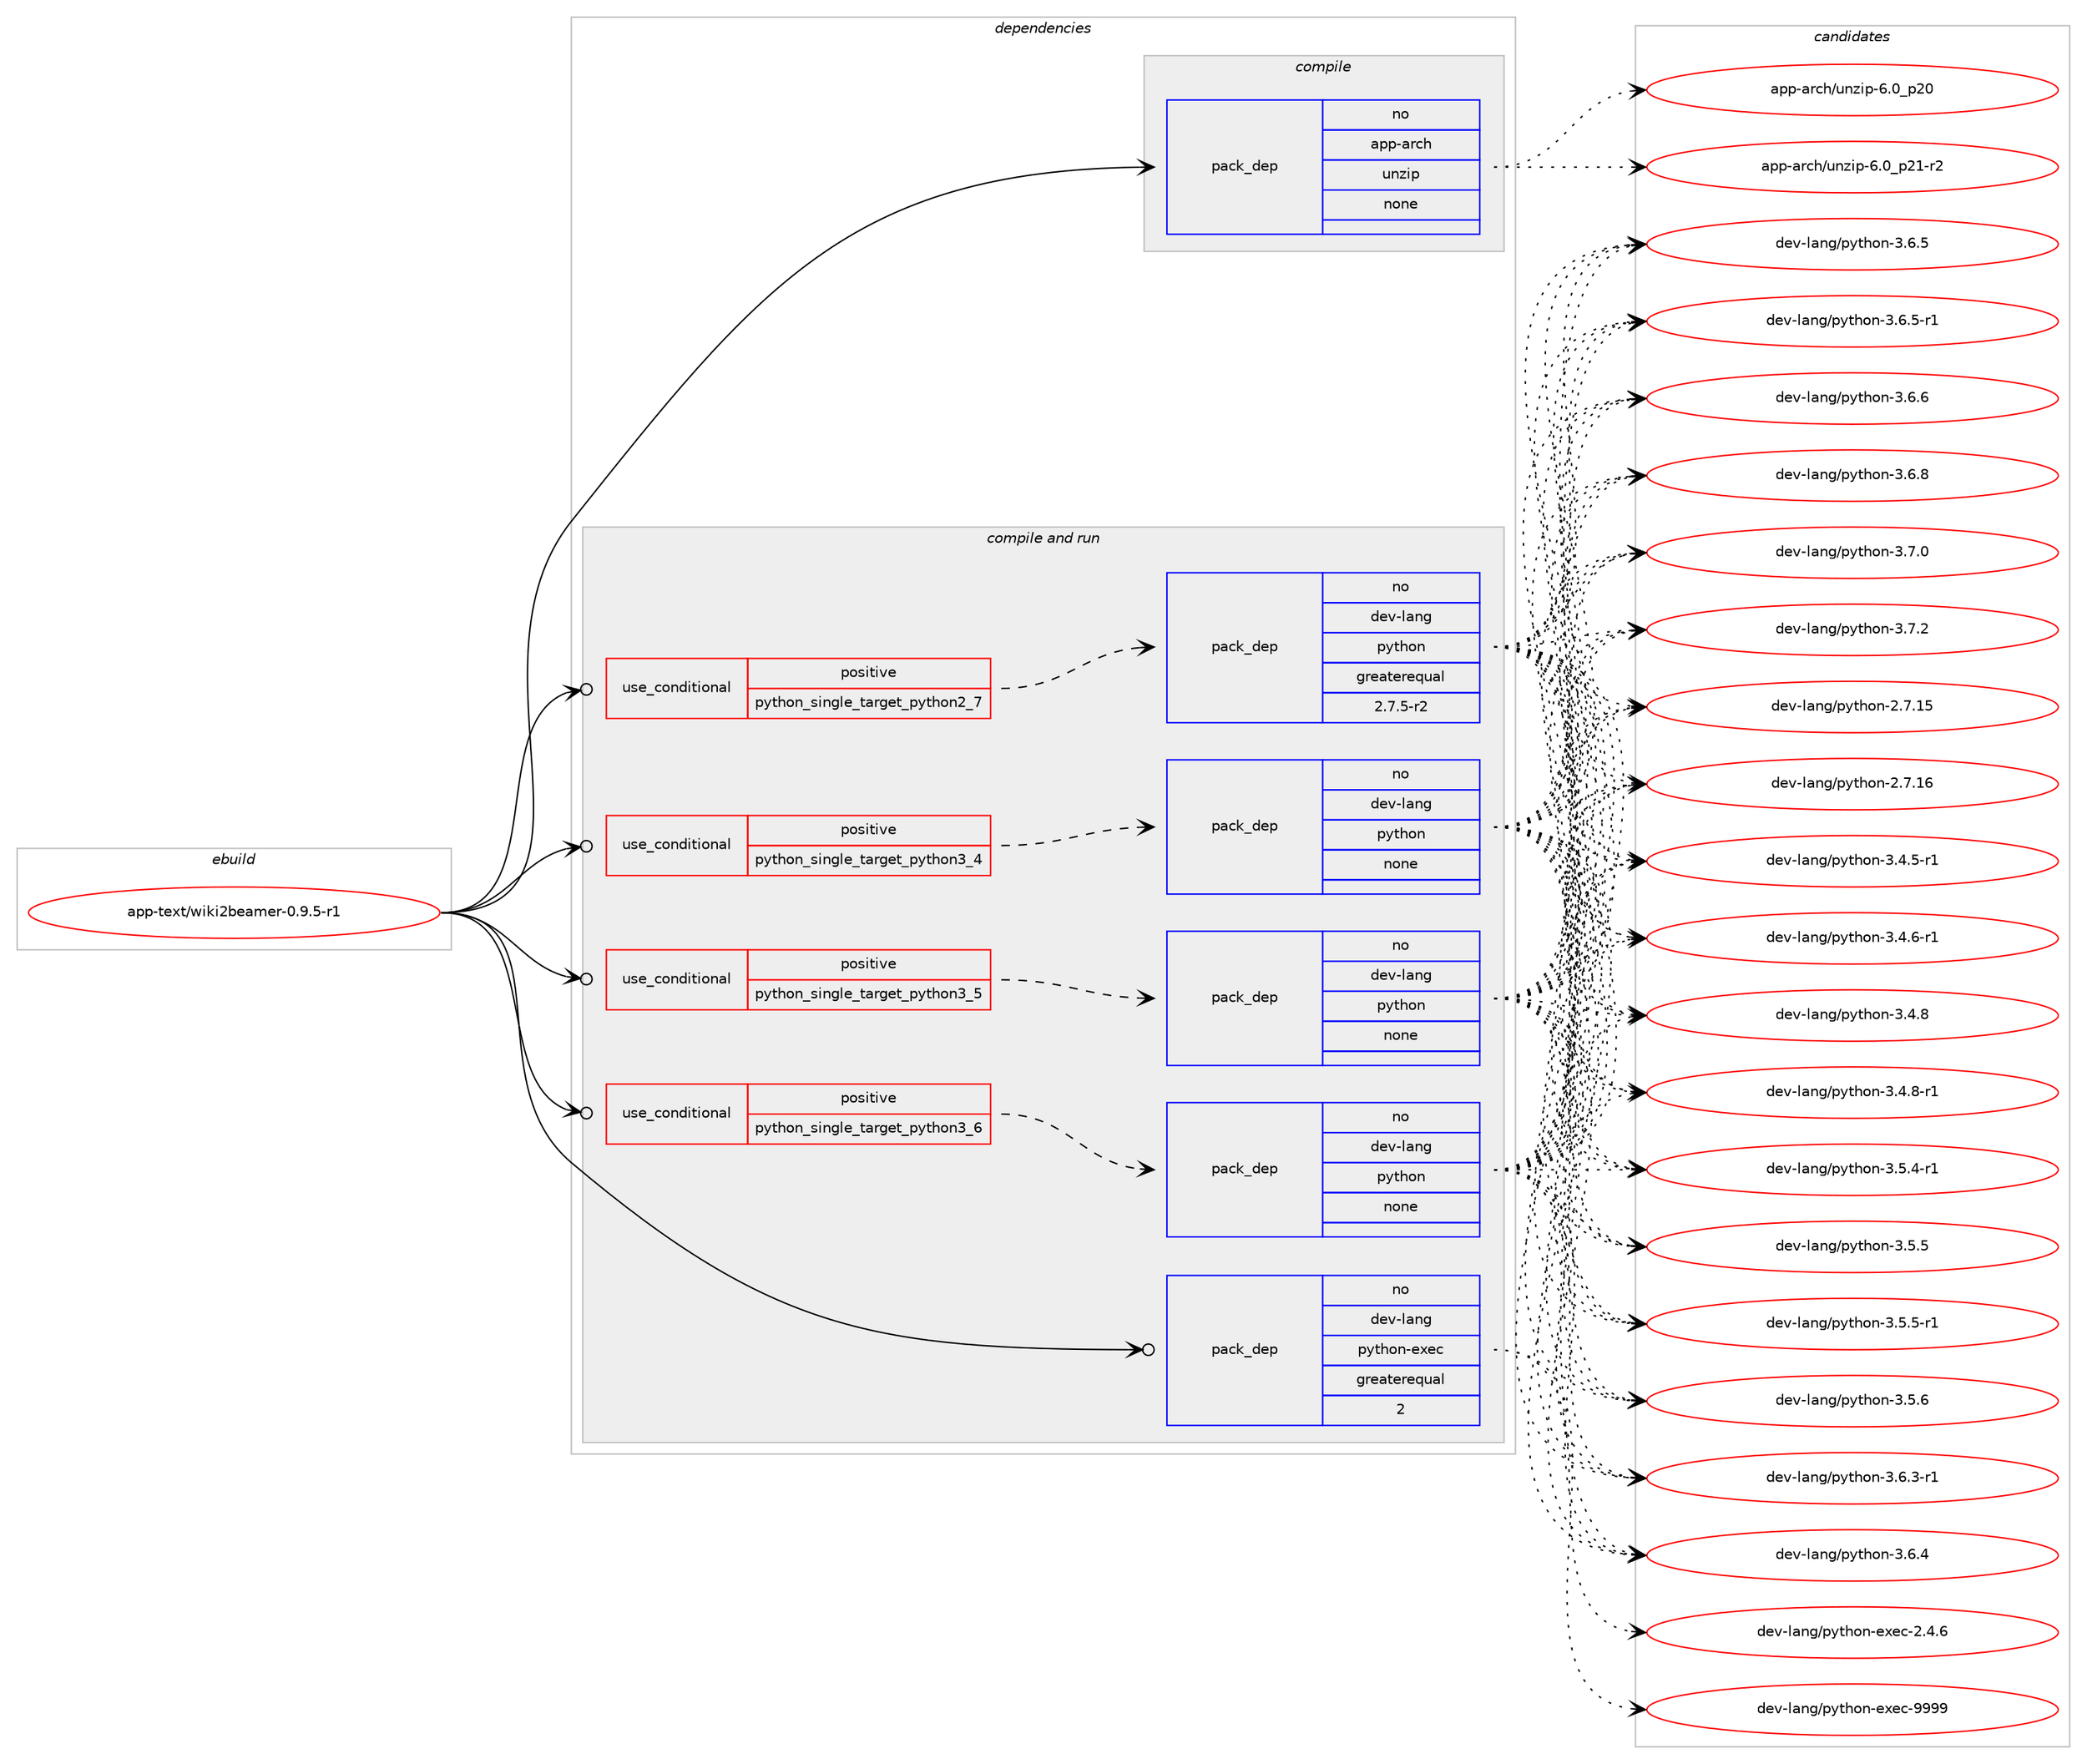 digraph prolog {

# *************
# Graph options
# *************

newrank=true;
concentrate=true;
compound=true;
graph [rankdir=LR,fontname=Helvetica,fontsize=10,ranksep=1.5];#, ranksep=2.5, nodesep=0.2];
edge  [arrowhead=vee];
node  [fontname=Helvetica,fontsize=10];

# **********
# The ebuild
# **********

subgraph cluster_leftcol {
color=gray;
rank=same;
label=<<i>ebuild</i>>;
id [label="app-text/wiki2beamer-0.9.5-r1", color=red, width=4, href="../app-text/wiki2beamer-0.9.5-r1.svg"];
}

# ****************
# The dependencies
# ****************

subgraph cluster_midcol {
color=gray;
label=<<i>dependencies</i>>;
subgraph cluster_compile {
fillcolor="#eeeeee";
style=filled;
label=<<i>compile</i>>;
subgraph pack936421 {
dependency1313260 [label=<<TABLE BORDER="0" CELLBORDER="1" CELLSPACING="0" CELLPADDING="4" WIDTH="220"><TR><TD ROWSPAN="6" CELLPADDING="30">pack_dep</TD></TR><TR><TD WIDTH="110">no</TD></TR><TR><TD>app-arch</TD></TR><TR><TD>unzip</TD></TR><TR><TD>none</TD></TR><TR><TD></TD></TR></TABLE>>, shape=none, color=blue];
}
id:e -> dependency1313260:w [weight=20,style="solid",arrowhead="vee"];
}
subgraph cluster_compileandrun {
fillcolor="#eeeeee";
style=filled;
label=<<i>compile and run</i>>;
subgraph cond356271 {
dependency1313261 [label=<<TABLE BORDER="0" CELLBORDER="1" CELLSPACING="0" CELLPADDING="4"><TR><TD ROWSPAN="3" CELLPADDING="10">use_conditional</TD></TR><TR><TD>positive</TD></TR><TR><TD>python_single_target_python2_7</TD></TR></TABLE>>, shape=none, color=red];
subgraph pack936422 {
dependency1313262 [label=<<TABLE BORDER="0" CELLBORDER="1" CELLSPACING="0" CELLPADDING="4" WIDTH="220"><TR><TD ROWSPAN="6" CELLPADDING="30">pack_dep</TD></TR><TR><TD WIDTH="110">no</TD></TR><TR><TD>dev-lang</TD></TR><TR><TD>python</TD></TR><TR><TD>greaterequal</TD></TR><TR><TD>2.7.5-r2</TD></TR></TABLE>>, shape=none, color=blue];
}
dependency1313261:e -> dependency1313262:w [weight=20,style="dashed",arrowhead="vee"];
}
id:e -> dependency1313261:w [weight=20,style="solid",arrowhead="odotvee"];
subgraph cond356272 {
dependency1313263 [label=<<TABLE BORDER="0" CELLBORDER="1" CELLSPACING="0" CELLPADDING="4"><TR><TD ROWSPAN="3" CELLPADDING="10">use_conditional</TD></TR><TR><TD>positive</TD></TR><TR><TD>python_single_target_python3_4</TD></TR></TABLE>>, shape=none, color=red];
subgraph pack936423 {
dependency1313264 [label=<<TABLE BORDER="0" CELLBORDER="1" CELLSPACING="0" CELLPADDING="4" WIDTH="220"><TR><TD ROWSPAN="6" CELLPADDING="30">pack_dep</TD></TR><TR><TD WIDTH="110">no</TD></TR><TR><TD>dev-lang</TD></TR><TR><TD>python</TD></TR><TR><TD>none</TD></TR><TR><TD></TD></TR></TABLE>>, shape=none, color=blue];
}
dependency1313263:e -> dependency1313264:w [weight=20,style="dashed",arrowhead="vee"];
}
id:e -> dependency1313263:w [weight=20,style="solid",arrowhead="odotvee"];
subgraph cond356273 {
dependency1313265 [label=<<TABLE BORDER="0" CELLBORDER="1" CELLSPACING="0" CELLPADDING="4"><TR><TD ROWSPAN="3" CELLPADDING="10">use_conditional</TD></TR><TR><TD>positive</TD></TR><TR><TD>python_single_target_python3_5</TD></TR></TABLE>>, shape=none, color=red];
subgraph pack936424 {
dependency1313266 [label=<<TABLE BORDER="0" CELLBORDER="1" CELLSPACING="0" CELLPADDING="4" WIDTH="220"><TR><TD ROWSPAN="6" CELLPADDING="30">pack_dep</TD></TR><TR><TD WIDTH="110">no</TD></TR><TR><TD>dev-lang</TD></TR><TR><TD>python</TD></TR><TR><TD>none</TD></TR><TR><TD></TD></TR></TABLE>>, shape=none, color=blue];
}
dependency1313265:e -> dependency1313266:w [weight=20,style="dashed",arrowhead="vee"];
}
id:e -> dependency1313265:w [weight=20,style="solid",arrowhead="odotvee"];
subgraph cond356274 {
dependency1313267 [label=<<TABLE BORDER="0" CELLBORDER="1" CELLSPACING="0" CELLPADDING="4"><TR><TD ROWSPAN="3" CELLPADDING="10">use_conditional</TD></TR><TR><TD>positive</TD></TR><TR><TD>python_single_target_python3_6</TD></TR></TABLE>>, shape=none, color=red];
subgraph pack936425 {
dependency1313268 [label=<<TABLE BORDER="0" CELLBORDER="1" CELLSPACING="0" CELLPADDING="4" WIDTH="220"><TR><TD ROWSPAN="6" CELLPADDING="30">pack_dep</TD></TR><TR><TD WIDTH="110">no</TD></TR><TR><TD>dev-lang</TD></TR><TR><TD>python</TD></TR><TR><TD>none</TD></TR><TR><TD></TD></TR></TABLE>>, shape=none, color=blue];
}
dependency1313267:e -> dependency1313268:w [weight=20,style="dashed",arrowhead="vee"];
}
id:e -> dependency1313267:w [weight=20,style="solid",arrowhead="odotvee"];
subgraph pack936426 {
dependency1313269 [label=<<TABLE BORDER="0" CELLBORDER="1" CELLSPACING="0" CELLPADDING="4" WIDTH="220"><TR><TD ROWSPAN="6" CELLPADDING="30">pack_dep</TD></TR><TR><TD WIDTH="110">no</TD></TR><TR><TD>dev-lang</TD></TR><TR><TD>python-exec</TD></TR><TR><TD>greaterequal</TD></TR><TR><TD>2</TD></TR></TABLE>>, shape=none, color=blue];
}
id:e -> dependency1313269:w [weight=20,style="solid",arrowhead="odotvee"];
}
subgraph cluster_run {
fillcolor="#eeeeee";
style=filled;
label=<<i>run</i>>;
}
}

# **************
# The candidates
# **************

subgraph cluster_choices {
rank=same;
color=gray;
label=<<i>candidates</i>>;

subgraph choice936421 {
color=black;
nodesep=1;
choice971121124597114991044711711012210511245544648951125048 [label="app-arch/unzip-6.0_p20", color=red, width=4,href="../app-arch/unzip-6.0_p20.svg"];
choice9711211245971149910447117110122105112455446489511250494511450 [label="app-arch/unzip-6.0_p21-r2", color=red, width=4,href="../app-arch/unzip-6.0_p21-r2.svg"];
dependency1313260:e -> choice971121124597114991044711711012210511245544648951125048:w [style=dotted,weight="100"];
dependency1313260:e -> choice9711211245971149910447117110122105112455446489511250494511450:w [style=dotted,weight="100"];
}
subgraph choice936422 {
color=black;
nodesep=1;
choice10010111845108971101034711212111610411111045504655464953 [label="dev-lang/python-2.7.15", color=red, width=4,href="../dev-lang/python-2.7.15.svg"];
choice10010111845108971101034711212111610411111045504655464954 [label="dev-lang/python-2.7.16", color=red, width=4,href="../dev-lang/python-2.7.16.svg"];
choice1001011184510897110103471121211161041111104551465246534511449 [label="dev-lang/python-3.4.5-r1", color=red, width=4,href="../dev-lang/python-3.4.5-r1.svg"];
choice1001011184510897110103471121211161041111104551465246544511449 [label="dev-lang/python-3.4.6-r1", color=red, width=4,href="../dev-lang/python-3.4.6-r1.svg"];
choice100101118451089711010347112121116104111110455146524656 [label="dev-lang/python-3.4.8", color=red, width=4,href="../dev-lang/python-3.4.8.svg"];
choice1001011184510897110103471121211161041111104551465246564511449 [label="dev-lang/python-3.4.8-r1", color=red, width=4,href="../dev-lang/python-3.4.8-r1.svg"];
choice1001011184510897110103471121211161041111104551465346524511449 [label="dev-lang/python-3.5.4-r1", color=red, width=4,href="../dev-lang/python-3.5.4-r1.svg"];
choice100101118451089711010347112121116104111110455146534653 [label="dev-lang/python-3.5.5", color=red, width=4,href="../dev-lang/python-3.5.5.svg"];
choice1001011184510897110103471121211161041111104551465346534511449 [label="dev-lang/python-3.5.5-r1", color=red, width=4,href="../dev-lang/python-3.5.5-r1.svg"];
choice100101118451089711010347112121116104111110455146534654 [label="dev-lang/python-3.5.6", color=red, width=4,href="../dev-lang/python-3.5.6.svg"];
choice1001011184510897110103471121211161041111104551465446514511449 [label="dev-lang/python-3.6.3-r1", color=red, width=4,href="../dev-lang/python-3.6.3-r1.svg"];
choice100101118451089711010347112121116104111110455146544652 [label="dev-lang/python-3.6.4", color=red, width=4,href="../dev-lang/python-3.6.4.svg"];
choice100101118451089711010347112121116104111110455146544653 [label="dev-lang/python-3.6.5", color=red, width=4,href="../dev-lang/python-3.6.5.svg"];
choice1001011184510897110103471121211161041111104551465446534511449 [label="dev-lang/python-3.6.5-r1", color=red, width=4,href="../dev-lang/python-3.6.5-r1.svg"];
choice100101118451089711010347112121116104111110455146544654 [label="dev-lang/python-3.6.6", color=red, width=4,href="../dev-lang/python-3.6.6.svg"];
choice100101118451089711010347112121116104111110455146544656 [label="dev-lang/python-3.6.8", color=red, width=4,href="../dev-lang/python-3.6.8.svg"];
choice100101118451089711010347112121116104111110455146554648 [label="dev-lang/python-3.7.0", color=red, width=4,href="../dev-lang/python-3.7.0.svg"];
choice100101118451089711010347112121116104111110455146554650 [label="dev-lang/python-3.7.2", color=red, width=4,href="../dev-lang/python-3.7.2.svg"];
dependency1313262:e -> choice10010111845108971101034711212111610411111045504655464953:w [style=dotted,weight="100"];
dependency1313262:e -> choice10010111845108971101034711212111610411111045504655464954:w [style=dotted,weight="100"];
dependency1313262:e -> choice1001011184510897110103471121211161041111104551465246534511449:w [style=dotted,weight="100"];
dependency1313262:e -> choice1001011184510897110103471121211161041111104551465246544511449:w [style=dotted,weight="100"];
dependency1313262:e -> choice100101118451089711010347112121116104111110455146524656:w [style=dotted,weight="100"];
dependency1313262:e -> choice1001011184510897110103471121211161041111104551465246564511449:w [style=dotted,weight="100"];
dependency1313262:e -> choice1001011184510897110103471121211161041111104551465346524511449:w [style=dotted,weight="100"];
dependency1313262:e -> choice100101118451089711010347112121116104111110455146534653:w [style=dotted,weight="100"];
dependency1313262:e -> choice1001011184510897110103471121211161041111104551465346534511449:w [style=dotted,weight="100"];
dependency1313262:e -> choice100101118451089711010347112121116104111110455146534654:w [style=dotted,weight="100"];
dependency1313262:e -> choice1001011184510897110103471121211161041111104551465446514511449:w [style=dotted,weight="100"];
dependency1313262:e -> choice100101118451089711010347112121116104111110455146544652:w [style=dotted,weight="100"];
dependency1313262:e -> choice100101118451089711010347112121116104111110455146544653:w [style=dotted,weight="100"];
dependency1313262:e -> choice1001011184510897110103471121211161041111104551465446534511449:w [style=dotted,weight="100"];
dependency1313262:e -> choice100101118451089711010347112121116104111110455146544654:w [style=dotted,weight="100"];
dependency1313262:e -> choice100101118451089711010347112121116104111110455146544656:w [style=dotted,weight="100"];
dependency1313262:e -> choice100101118451089711010347112121116104111110455146554648:w [style=dotted,weight="100"];
dependency1313262:e -> choice100101118451089711010347112121116104111110455146554650:w [style=dotted,weight="100"];
}
subgraph choice936423 {
color=black;
nodesep=1;
choice10010111845108971101034711212111610411111045504655464953 [label="dev-lang/python-2.7.15", color=red, width=4,href="../dev-lang/python-2.7.15.svg"];
choice10010111845108971101034711212111610411111045504655464954 [label="dev-lang/python-2.7.16", color=red, width=4,href="../dev-lang/python-2.7.16.svg"];
choice1001011184510897110103471121211161041111104551465246534511449 [label="dev-lang/python-3.4.5-r1", color=red, width=4,href="../dev-lang/python-3.4.5-r1.svg"];
choice1001011184510897110103471121211161041111104551465246544511449 [label="dev-lang/python-3.4.6-r1", color=red, width=4,href="../dev-lang/python-3.4.6-r1.svg"];
choice100101118451089711010347112121116104111110455146524656 [label="dev-lang/python-3.4.8", color=red, width=4,href="../dev-lang/python-3.4.8.svg"];
choice1001011184510897110103471121211161041111104551465246564511449 [label="dev-lang/python-3.4.8-r1", color=red, width=4,href="../dev-lang/python-3.4.8-r1.svg"];
choice1001011184510897110103471121211161041111104551465346524511449 [label="dev-lang/python-3.5.4-r1", color=red, width=4,href="../dev-lang/python-3.5.4-r1.svg"];
choice100101118451089711010347112121116104111110455146534653 [label="dev-lang/python-3.5.5", color=red, width=4,href="../dev-lang/python-3.5.5.svg"];
choice1001011184510897110103471121211161041111104551465346534511449 [label="dev-lang/python-3.5.5-r1", color=red, width=4,href="../dev-lang/python-3.5.5-r1.svg"];
choice100101118451089711010347112121116104111110455146534654 [label="dev-lang/python-3.5.6", color=red, width=4,href="../dev-lang/python-3.5.6.svg"];
choice1001011184510897110103471121211161041111104551465446514511449 [label="dev-lang/python-3.6.3-r1", color=red, width=4,href="../dev-lang/python-3.6.3-r1.svg"];
choice100101118451089711010347112121116104111110455146544652 [label="dev-lang/python-3.6.4", color=red, width=4,href="../dev-lang/python-3.6.4.svg"];
choice100101118451089711010347112121116104111110455146544653 [label="dev-lang/python-3.6.5", color=red, width=4,href="../dev-lang/python-3.6.5.svg"];
choice1001011184510897110103471121211161041111104551465446534511449 [label="dev-lang/python-3.6.5-r1", color=red, width=4,href="../dev-lang/python-3.6.5-r1.svg"];
choice100101118451089711010347112121116104111110455146544654 [label="dev-lang/python-3.6.6", color=red, width=4,href="../dev-lang/python-3.6.6.svg"];
choice100101118451089711010347112121116104111110455146544656 [label="dev-lang/python-3.6.8", color=red, width=4,href="../dev-lang/python-3.6.8.svg"];
choice100101118451089711010347112121116104111110455146554648 [label="dev-lang/python-3.7.0", color=red, width=4,href="../dev-lang/python-3.7.0.svg"];
choice100101118451089711010347112121116104111110455146554650 [label="dev-lang/python-3.7.2", color=red, width=4,href="../dev-lang/python-3.7.2.svg"];
dependency1313264:e -> choice10010111845108971101034711212111610411111045504655464953:w [style=dotted,weight="100"];
dependency1313264:e -> choice10010111845108971101034711212111610411111045504655464954:w [style=dotted,weight="100"];
dependency1313264:e -> choice1001011184510897110103471121211161041111104551465246534511449:w [style=dotted,weight="100"];
dependency1313264:e -> choice1001011184510897110103471121211161041111104551465246544511449:w [style=dotted,weight="100"];
dependency1313264:e -> choice100101118451089711010347112121116104111110455146524656:w [style=dotted,weight="100"];
dependency1313264:e -> choice1001011184510897110103471121211161041111104551465246564511449:w [style=dotted,weight="100"];
dependency1313264:e -> choice1001011184510897110103471121211161041111104551465346524511449:w [style=dotted,weight="100"];
dependency1313264:e -> choice100101118451089711010347112121116104111110455146534653:w [style=dotted,weight="100"];
dependency1313264:e -> choice1001011184510897110103471121211161041111104551465346534511449:w [style=dotted,weight="100"];
dependency1313264:e -> choice100101118451089711010347112121116104111110455146534654:w [style=dotted,weight="100"];
dependency1313264:e -> choice1001011184510897110103471121211161041111104551465446514511449:w [style=dotted,weight="100"];
dependency1313264:e -> choice100101118451089711010347112121116104111110455146544652:w [style=dotted,weight="100"];
dependency1313264:e -> choice100101118451089711010347112121116104111110455146544653:w [style=dotted,weight="100"];
dependency1313264:e -> choice1001011184510897110103471121211161041111104551465446534511449:w [style=dotted,weight="100"];
dependency1313264:e -> choice100101118451089711010347112121116104111110455146544654:w [style=dotted,weight="100"];
dependency1313264:e -> choice100101118451089711010347112121116104111110455146544656:w [style=dotted,weight="100"];
dependency1313264:e -> choice100101118451089711010347112121116104111110455146554648:w [style=dotted,weight="100"];
dependency1313264:e -> choice100101118451089711010347112121116104111110455146554650:w [style=dotted,weight="100"];
}
subgraph choice936424 {
color=black;
nodesep=1;
choice10010111845108971101034711212111610411111045504655464953 [label="dev-lang/python-2.7.15", color=red, width=4,href="../dev-lang/python-2.7.15.svg"];
choice10010111845108971101034711212111610411111045504655464954 [label="dev-lang/python-2.7.16", color=red, width=4,href="../dev-lang/python-2.7.16.svg"];
choice1001011184510897110103471121211161041111104551465246534511449 [label="dev-lang/python-3.4.5-r1", color=red, width=4,href="../dev-lang/python-3.4.5-r1.svg"];
choice1001011184510897110103471121211161041111104551465246544511449 [label="dev-lang/python-3.4.6-r1", color=red, width=4,href="../dev-lang/python-3.4.6-r1.svg"];
choice100101118451089711010347112121116104111110455146524656 [label="dev-lang/python-3.4.8", color=red, width=4,href="../dev-lang/python-3.4.8.svg"];
choice1001011184510897110103471121211161041111104551465246564511449 [label="dev-lang/python-3.4.8-r1", color=red, width=4,href="../dev-lang/python-3.4.8-r1.svg"];
choice1001011184510897110103471121211161041111104551465346524511449 [label="dev-lang/python-3.5.4-r1", color=red, width=4,href="../dev-lang/python-3.5.4-r1.svg"];
choice100101118451089711010347112121116104111110455146534653 [label="dev-lang/python-3.5.5", color=red, width=4,href="../dev-lang/python-3.5.5.svg"];
choice1001011184510897110103471121211161041111104551465346534511449 [label="dev-lang/python-3.5.5-r1", color=red, width=4,href="../dev-lang/python-3.5.5-r1.svg"];
choice100101118451089711010347112121116104111110455146534654 [label="dev-lang/python-3.5.6", color=red, width=4,href="../dev-lang/python-3.5.6.svg"];
choice1001011184510897110103471121211161041111104551465446514511449 [label="dev-lang/python-3.6.3-r1", color=red, width=4,href="../dev-lang/python-3.6.3-r1.svg"];
choice100101118451089711010347112121116104111110455146544652 [label="dev-lang/python-3.6.4", color=red, width=4,href="../dev-lang/python-3.6.4.svg"];
choice100101118451089711010347112121116104111110455146544653 [label="dev-lang/python-3.6.5", color=red, width=4,href="../dev-lang/python-3.6.5.svg"];
choice1001011184510897110103471121211161041111104551465446534511449 [label="dev-lang/python-3.6.5-r1", color=red, width=4,href="../dev-lang/python-3.6.5-r1.svg"];
choice100101118451089711010347112121116104111110455146544654 [label="dev-lang/python-3.6.6", color=red, width=4,href="../dev-lang/python-3.6.6.svg"];
choice100101118451089711010347112121116104111110455146544656 [label="dev-lang/python-3.6.8", color=red, width=4,href="../dev-lang/python-3.6.8.svg"];
choice100101118451089711010347112121116104111110455146554648 [label="dev-lang/python-3.7.0", color=red, width=4,href="../dev-lang/python-3.7.0.svg"];
choice100101118451089711010347112121116104111110455146554650 [label="dev-lang/python-3.7.2", color=red, width=4,href="../dev-lang/python-3.7.2.svg"];
dependency1313266:e -> choice10010111845108971101034711212111610411111045504655464953:w [style=dotted,weight="100"];
dependency1313266:e -> choice10010111845108971101034711212111610411111045504655464954:w [style=dotted,weight="100"];
dependency1313266:e -> choice1001011184510897110103471121211161041111104551465246534511449:w [style=dotted,weight="100"];
dependency1313266:e -> choice1001011184510897110103471121211161041111104551465246544511449:w [style=dotted,weight="100"];
dependency1313266:e -> choice100101118451089711010347112121116104111110455146524656:w [style=dotted,weight="100"];
dependency1313266:e -> choice1001011184510897110103471121211161041111104551465246564511449:w [style=dotted,weight="100"];
dependency1313266:e -> choice1001011184510897110103471121211161041111104551465346524511449:w [style=dotted,weight="100"];
dependency1313266:e -> choice100101118451089711010347112121116104111110455146534653:w [style=dotted,weight="100"];
dependency1313266:e -> choice1001011184510897110103471121211161041111104551465346534511449:w [style=dotted,weight="100"];
dependency1313266:e -> choice100101118451089711010347112121116104111110455146534654:w [style=dotted,weight="100"];
dependency1313266:e -> choice1001011184510897110103471121211161041111104551465446514511449:w [style=dotted,weight="100"];
dependency1313266:e -> choice100101118451089711010347112121116104111110455146544652:w [style=dotted,weight="100"];
dependency1313266:e -> choice100101118451089711010347112121116104111110455146544653:w [style=dotted,weight="100"];
dependency1313266:e -> choice1001011184510897110103471121211161041111104551465446534511449:w [style=dotted,weight="100"];
dependency1313266:e -> choice100101118451089711010347112121116104111110455146544654:w [style=dotted,weight="100"];
dependency1313266:e -> choice100101118451089711010347112121116104111110455146544656:w [style=dotted,weight="100"];
dependency1313266:e -> choice100101118451089711010347112121116104111110455146554648:w [style=dotted,weight="100"];
dependency1313266:e -> choice100101118451089711010347112121116104111110455146554650:w [style=dotted,weight="100"];
}
subgraph choice936425 {
color=black;
nodesep=1;
choice10010111845108971101034711212111610411111045504655464953 [label="dev-lang/python-2.7.15", color=red, width=4,href="../dev-lang/python-2.7.15.svg"];
choice10010111845108971101034711212111610411111045504655464954 [label="dev-lang/python-2.7.16", color=red, width=4,href="../dev-lang/python-2.7.16.svg"];
choice1001011184510897110103471121211161041111104551465246534511449 [label="dev-lang/python-3.4.5-r1", color=red, width=4,href="../dev-lang/python-3.4.5-r1.svg"];
choice1001011184510897110103471121211161041111104551465246544511449 [label="dev-lang/python-3.4.6-r1", color=red, width=4,href="../dev-lang/python-3.4.6-r1.svg"];
choice100101118451089711010347112121116104111110455146524656 [label="dev-lang/python-3.4.8", color=red, width=4,href="../dev-lang/python-3.4.8.svg"];
choice1001011184510897110103471121211161041111104551465246564511449 [label="dev-lang/python-3.4.8-r1", color=red, width=4,href="../dev-lang/python-3.4.8-r1.svg"];
choice1001011184510897110103471121211161041111104551465346524511449 [label="dev-lang/python-3.5.4-r1", color=red, width=4,href="../dev-lang/python-3.5.4-r1.svg"];
choice100101118451089711010347112121116104111110455146534653 [label="dev-lang/python-3.5.5", color=red, width=4,href="../dev-lang/python-3.5.5.svg"];
choice1001011184510897110103471121211161041111104551465346534511449 [label="dev-lang/python-3.5.5-r1", color=red, width=4,href="../dev-lang/python-3.5.5-r1.svg"];
choice100101118451089711010347112121116104111110455146534654 [label="dev-lang/python-3.5.6", color=red, width=4,href="../dev-lang/python-3.5.6.svg"];
choice1001011184510897110103471121211161041111104551465446514511449 [label="dev-lang/python-3.6.3-r1", color=red, width=4,href="../dev-lang/python-3.6.3-r1.svg"];
choice100101118451089711010347112121116104111110455146544652 [label="dev-lang/python-3.6.4", color=red, width=4,href="../dev-lang/python-3.6.4.svg"];
choice100101118451089711010347112121116104111110455146544653 [label="dev-lang/python-3.6.5", color=red, width=4,href="../dev-lang/python-3.6.5.svg"];
choice1001011184510897110103471121211161041111104551465446534511449 [label="dev-lang/python-3.6.5-r1", color=red, width=4,href="../dev-lang/python-3.6.5-r1.svg"];
choice100101118451089711010347112121116104111110455146544654 [label="dev-lang/python-3.6.6", color=red, width=4,href="../dev-lang/python-3.6.6.svg"];
choice100101118451089711010347112121116104111110455146544656 [label="dev-lang/python-3.6.8", color=red, width=4,href="../dev-lang/python-3.6.8.svg"];
choice100101118451089711010347112121116104111110455146554648 [label="dev-lang/python-3.7.0", color=red, width=4,href="../dev-lang/python-3.7.0.svg"];
choice100101118451089711010347112121116104111110455146554650 [label="dev-lang/python-3.7.2", color=red, width=4,href="../dev-lang/python-3.7.2.svg"];
dependency1313268:e -> choice10010111845108971101034711212111610411111045504655464953:w [style=dotted,weight="100"];
dependency1313268:e -> choice10010111845108971101034711212111610411111045504655464954:w [style=dotted,weight="100"];
dependency1313268:e -> choice1001011184510897110103471121211161041111104551465246534511449:w [style=dotted,weight="100"];
dependency1313268:e -> choice1001011184510897110103471121211161041111104551465246544511449:w [style=dotted,weight="100"];
dependency1313268:e -> choice100101118451089711010347112121116104111110455146524656:w [style=dotted,weight="100"];
dependency1313268:e -> choice1001011184510897110103471121211161041111104551465246564511449:w [style=dotted,weight="100"];
dependency1313268:e -> choice1001011184510897110103471121211161041111104551465346524511449:w [style=dotted,weight="100"];
dependency1313268:e -> choice100101118451089711010347112121116104111110455146534653:w [style=dotted,weight="100"];
dependency1313268:e -> choice1001011184510897110103471121211161041111104551465346534511449:w [style=dotted,weight="100"];
dependency1313268:e -> choice100101118451089711010347112121116104111110455146534654:w [style=dotted,weight="100"];
dependency1313268:e -> choice1001011184510897110103471121211161041111104551465446514511449:w [style=dotted,weight="100"];
dependency1313268:e -> choice100101118451089711010347112121116104111110455146544652:w [style=dotted,weight="100"];
dependency1313268:e -> choice100101118451089711010347112121116104111110455146544653:w [style=dotted,weight="100"];
dependency1313268:e -> choice1001011184510897110103471121211161041111104551465446534511449:w [style=dotted,weight="100"];
dependency1313268:e -> choice100101118451089711010347112121116104111110455146544654:w [style=dotted,weight="100"];
dependency1313268:e -> choice100101118451089711010347112121116104111110455146544656:w [style=dotted,weight="100"];
dependency1313268:e -> choice100101118451089711010347112121116104111110455146554648:w [style=dotted,weight="100"];
dependency1313268:e -> choice100101118451089711010347112121116104111110455146554650:w [style=dotted,weight="100"];
}
subgraph choice936426 {
color=black;
nodesep=1;
choice1001011184510897110103471121211161041111104510112010199455046524654 [label="dev-lang/python-exec-2.4.6", color=red, width=4,href="../dev-lang/python-exec-2.4.6.svg"];
choice10010111845108971101034711212111610411111045101120101994557575757 [label="dev-lang/python-exec-9999", color=red, width=4,href="../dev-lang/python-exec-9999.svg"];
dependency1313269:e -> choice1001011184510897110103471121211161041111104510112010199455046524654:w [style=dotted,weight="100"];
dependency1313269:e -> choice10010111845108971101034711212111610411111045101120101994557575757:w [style=dotted,weight="100"];
}
}

}
